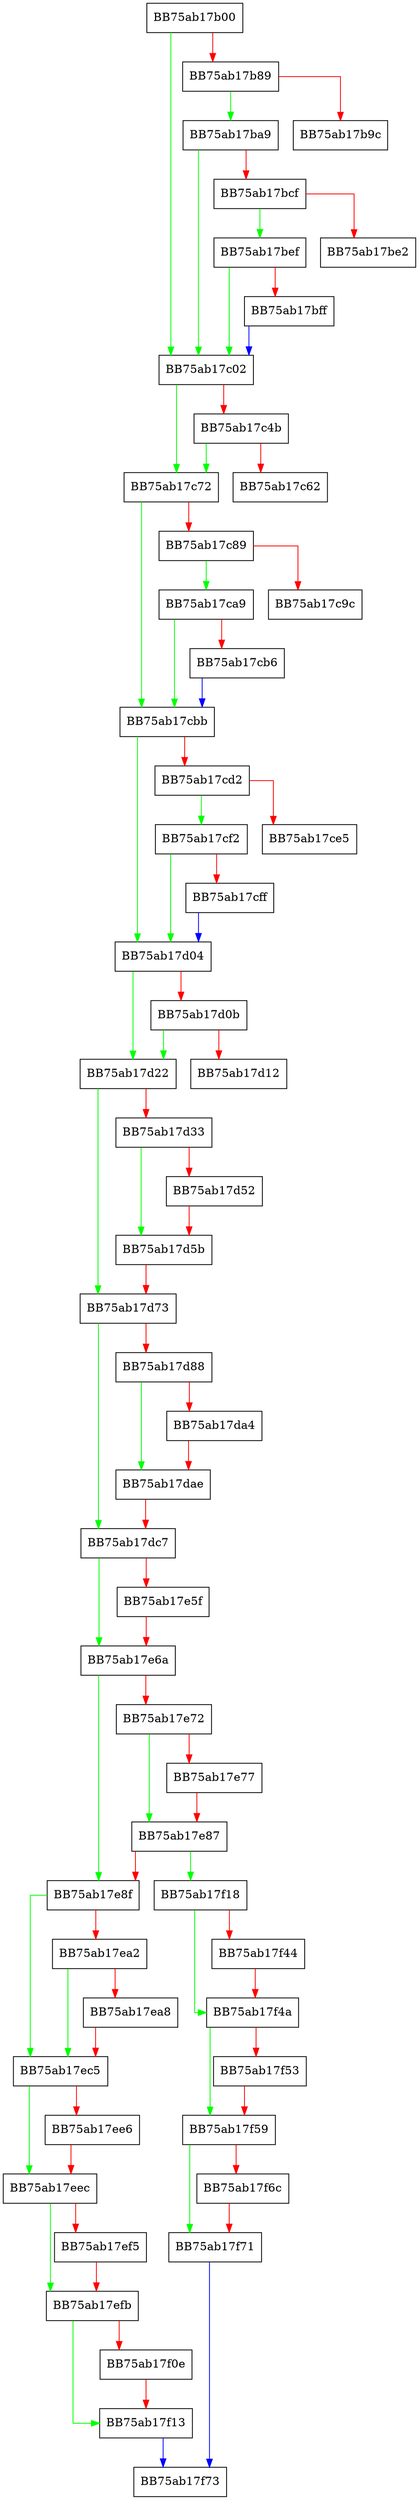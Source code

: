 digraph AddBlockingFirewallRule {
  node [shape="box"];
  graph [splines=ortho];
  BB75ab17b00 -> BB75ab17c02 [color="green"];
  BB75ab17b00 -> BB75ab17b89 [color="red"];
  BB75ab17b89 -> BB75ab17ba9 [color="green"];
  BB75ab17b89 -> BB75ab17b9c [color="red"];
  BB75ab17ba9 -> BB75ab17c02 [color="green"];
  BB75ab17ba9 -> BB75ab17bcf [color="red"];
  BB75ab17bcf -> BB75ab17bef [color="green"];
  BB75ab17bcf -> BB75ab17be2 [color="red"];
  BB75ab17bef -> BB75ab17c02 [color="green"];
  BB75ab17bef -> BB75ab17bff [color="red"];
  BB75ab17bff -> BB75ab17c02 [color="blue"];
  BB75ab17c02 -> BB75ab17c72 [color="green"];
  BB75ab17c02 -> BB75ab17c4b [color="red"];
  BB75ab17c4b -> BB75ab17c72 [color="green"];
  BB75ab17c4b -> BB75ab17c62 [color="red"];
  BB75ab17c72 -> BB75ab17cbb [color="green"];
  BB75ab17c72 -> BB75ab17c89 [color="red"];
  BB75ab17c89 -> BB75ab17ca9 [color="green"];
  BB75ab17c89 -> BB75ab17c9c [color="red"];
  BB75ab17ca9 -> BB75ab17cbb [color="green"];
  BB75ab17ca9 -> BB75ab17cb6 [color="red"];
  BB75ab17cb6 -> BB75ab17cbb [color="blue"];
  BB75ab17cbb -> BB75ab17d04 [color="green"];
  BB75ab17cbb -> BB75ab17cd2 [color="red"];
  BB75ab17cd2 -> BB75ab17cf2 [color="green"];
  BB75ab17cd2 -> BB75ab17ce5 [color="red"];
  BB75ab17cf2 -> BB75ab17d04 [color="green"];
  BB75ab17cf2 -> BB75ab17cff [color="red"];
  BB75ab17cff -> BB75ab17d04 [color="blue"];
  BB75ab17d04 -> BB75ab17d22 [color="green"];
  BB75ab17d04 -> BB75ab17d0b [color="red"];
  BB75ab17d0b -> BB75ab17d22 [color="green"];
  BB75ab17d0b -> BB75ab17d12 [color="red"];
  BB75ab17d22 -> BB75ab17d73 [color="green"];
  BB75ab17d22 -> BB75ab17d33 [color="red"];
  BB75ab17d33 -> BB75ab17d5b [color="green"];
  BB75ab17d33 -> BB75ab17d52 [color="red"];
  BB75ab17d52 -> BB75ab17d5b [color="red"];
  BB75ab17d5b -> BB75ab17d73 [color="red"];
  BB75ab17d73 -> BB75ab17dc7 [color="green"];
  BB75ab17d73 -> BB75ab17d88 [color="red"];
  BB75ab17d88 -> BB75ab17dae [color="green"];
  BB75ab17d88 -> BB75ab17da4 [color="red"];
  BB75ab17da4 -> BB75ab17dae [color="red"];
  BB75ab17dae -> BB75ab17dc7 [color="red"];
  BB75ab17dc7 -> BB75ab17e6a [color="green"];
  BB75ab17dc7 -> BB75ab17e5f [color="red"];
  BB75ab17e5f -> BB75ab17e6a [color="red"];
  BB75ab17e6a -> BB75ab17e8f [color="green"];
  BB75ab17e6a -> BB75ab17e72 [color="red"];
  BB75ab17e72 -> BB75ab17e87 [color="green"];
  BB75ab17e72 -> BB75ab17e77 [color="red"];
  BB75ab17e77 -> BB75ab17e87 [color="red"];
  BB75ab17e87 -> BB75ab17f18 [color="green"];
  BB75ab17e87 -> BB75ab17e8f [color="red"];
  BB75ab17e8f -> BB75ab17ec5 [color="green"];
  BB75ab17e8f -> BB75ab17ea2 [color="red"];
  BB75ab17ea2 -> BB75ab17ec5 [color="green"];
  BB75ab17ea2 -> BB75ab17ea8 [color="red"];
  BB75ab17ea8 -> BB75ab17ec5 [color="red"];
  BB75ab17ec5 -> BB75ab17eec [color="green"];
  BB75ab17ec5 -> BB75ab17ee6 [color="red"];
  BB75ab17ee6 -> BB75ab17eec [color="red"];
  BB75ab17eec -> BB75ab17efb [color="green"];
  BB75ab17eec -> BB75ab17ef5 [color="red"];
  BB75ab17ef5 -> BB75ab17efb [color="red"];
  BB75ab17efb -> BB75ab17f13 [color="green"];
  BB75ab17efb -> BB75ab17f0e [color="red"];
  BB75ab17f0e -> BB75ab17f13 [color="red"];
  BB75ab17f13 -> BB75ab17f73 [color="blue"];
  BB75ab17f18 -> BB75ab17f4a [color="green"];
  BB75ab17f18 -> BB75ab17f44 [color="red"];
  BB75ab17f44 -> BB75ab17f4a [color="red"];
  BB75ab17f4a -> BB75ab17f59 [color="green"];
  BB75ab17f4a -> BB75ab17f53 [color="red"];
  BB75ab17f53 -> BB75ab17f59 [color="red"];
  BB75ab17f59 -> BB75ab17f71 [color="green"];
  BB75ab17f59 -> BB75ab17f6c [color="red"];
  BB75ab17f6c -> BB75ab17f71 [color="red"];
  BB75ab17f71 -> BB75ab17f73 [color="blue"];
}